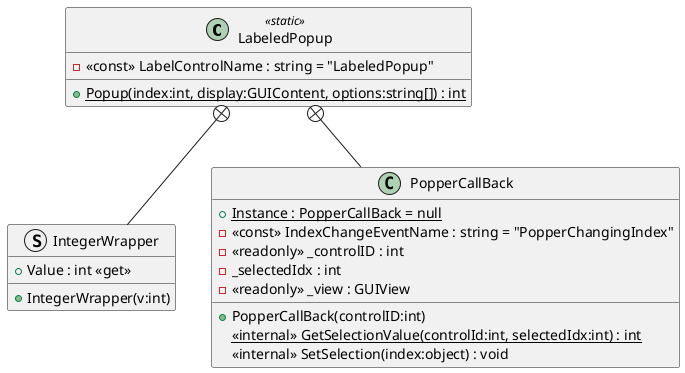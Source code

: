 @startuml
class LabeledPopup <<static>> {
    - <<const>> LabelControlName : string = "LabeledPopup"
    + {static} Popup(index:int, display:GUIContent, options:string[]) : int
}
struct IntegerWrapper {
    + Value : int <<get>>
    + IntegerWrapper(v:int)
}
class PopperCallBack {
    + {static} Instance : PopperCallBack = null
    - <<const>> IndexChangeEventName : string = "PopperChangingIndex"
    - <<readonly>> _controlID : int
    - _selectedIdx : int
    - <<readonly>> _view : GUIView
    + PopperCallBack(controlID:int)
    <<internal>> {static} GetSelectionValue(controlId:int, selectedIdx:int) : int
    <<internal>> SetSelection(index:object) : void
}
LabeledPopup +-- IntegerWrapper
LabeledPopup +-- PopperCallBack
@enduml
